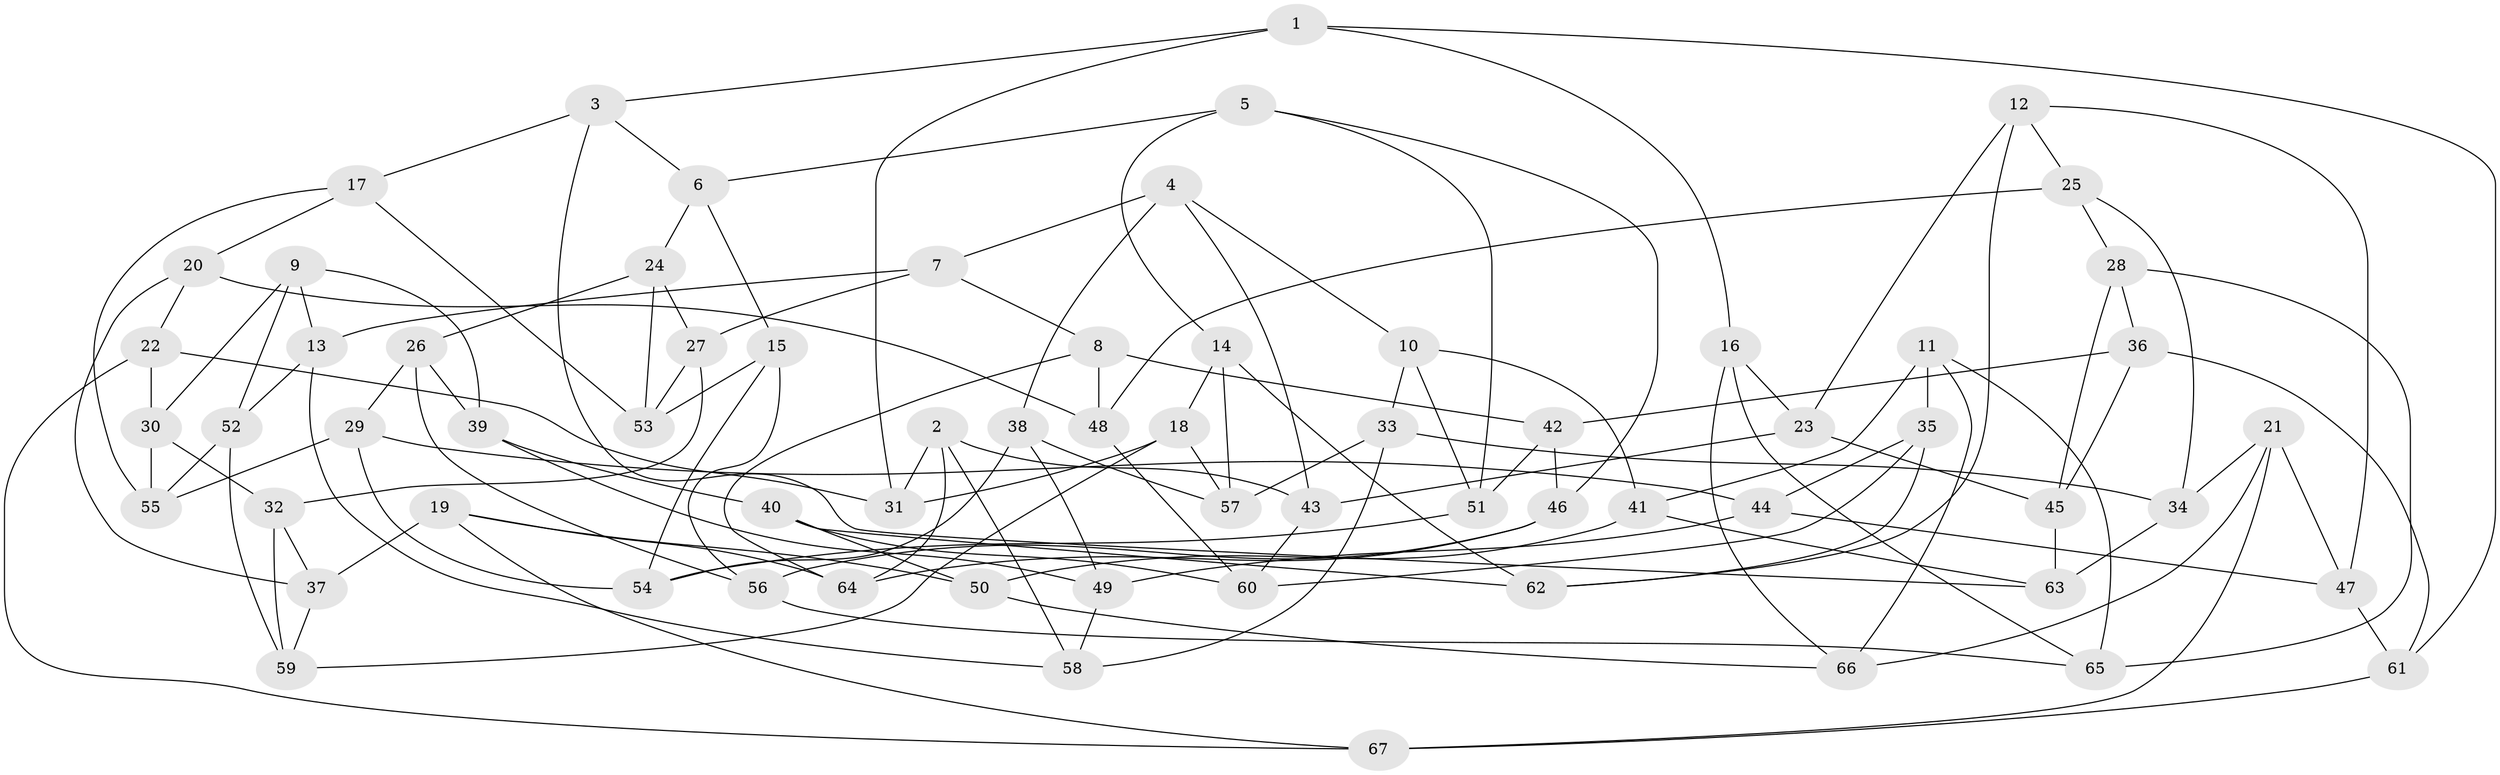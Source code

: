 // Generated by graph-tools (version 1.1) at 2025/50/03/09/25 03:50:45]
// undirected, 67 vertices, 134 edges
graph export_dot {
graph [start="1"]
  node [color=gray90,style=filled];
  1;
  2;
  3;
  4;
  5;
  6;
  7;
  8;
  9;
  10;
  11;
  12;
  13;
  14;
  15;
  16;
  17;
  18;
  19;
  20;
  21;
  22;
  23;
  24;
  25;
  26;
  27;
  28;
  29;
  30;
  31;
  32;
  33;
  34;
  35;
  36;
  37;
  38;
  39;
  40;
  41;
  42;
  43;
  44;
  45;
  46;
  47;
  48;
  49;
  50;
  51;
  52;
  53;
  54;
  55;
  56;
  57;
  58;
  59;
  60;
  61;
  62;
  63;
  64;
  65;
  66;
  67;
  1 -- 61;
  1 -- 31;
  1 -- 16;
  1 -- 3;
  2 -- 43;
  2 -- 31;
  2 -- 64;
  2 -- 58;
  3 -- 63;
  3 -- 6;
  3 -- 17;
  4 -- 7;
  4 -- 38;
  4 -- 10;
  4 -- 43;
  5 -- 46;
  5 -- 51;
  5 -- 6;
  5 -- 14;
  6 -- 24;
  6 -- 15;
  7 -- 13;
  7 -- 27;
  7 -- 8;
  8 -- 64;
  8 -- 42;
  8 -- 48;
  9 -- 30;
  9 -- 39;
  9 -- 13;
  9 -- 52;
  10 -- 41;
  10 -- 51;
  10 -- 33;
  11 -- 41;
  11 -- 66;
  11 -- 65;
  11 -- 35;
  12 -- 25;
  12 -- 23;
  12 -- 62;
  12 -- 47;
  13 -- 52;
  13 -- 58;
  14 -- 62;
  14 -- 57;
  14 -- 18;
  15 -- 54;
  15 -- 53;
  15 -- 56;
  16 -- 23;
  16 -- 66;
  16 -- 65;
  17 -- 20;
  17 -- 53;
  17 -- 55;
  18 -- 57;
  18 -- 59;
  18 -- 31;
  19 -- 37;
  19 -- 67;
  19 -- 50;
  19 -- 64;
  20 -- 48;
  20 -- 22;
  20 -- 37;
  21 -- 47;
  21 -- 66;
  21 -- 34;
  21 -- 67;
  22 -- 30;
  22 -- 67;
  22 -- 31;
  23 -- 45;
  23 -- 43;
  24 -- 53;
  24 -- 26;
  24 -- 27;
  25 -- 48;
  25 -- 34;
  25 -- 28;
  26 -- 29;
  26 -- 39;
  26 -- 56;
  27 -- 53;
  27 -- 32;
  28 -- 65;
  28 -- 36;
  28 -- 45;
  29 -- 54;
  29 -- 55;
  29 -- 44;
  30 -- 32;
  30 -- 55;
  32 -- 37;
  32 -- 59;
  33 -- 34;
  33 -- 58;
  33 -- 57;
  34 -- 63;
  35 -- 60;
  35 -- 62;
  35 -- 44;
  36 -- 61;
  36 -- 42;
  36 -- 45;
  37 -- 59;
  38 -- 49;
  38 -- 57;
  38 -- 54;
  39 -- 49;
  39 -- 40;
  40 -- 62;
  40 -- 60;
  40 -- 50;
  41 -- 50;
  41 -- 63;
  42 -- 51;
  42 -- 46;
  43 -- 60;
  44 -- 49;
  44 -- 47;
  45 -- 63;
  46 -- 64;
  46 -- 56;
  47 -- 61;
  48 -- 60;
  49 -- 58;
  50 -- 66;
  51 -- 54;
  52 -- 55;
  52 -- 59;
  56 -- 65;
  61 -- 67;
}
